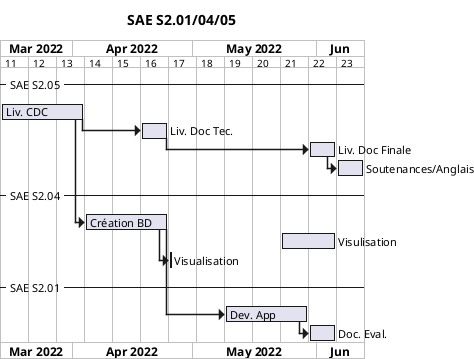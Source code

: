 @startgantt

title SAE S2.01/04/05

printscale weekly

Project starts the 14th of March 2022


-- SAE S2.05 --

[Liv. CDC] lasts 3 weeks

[Liv. Doc Tec.] starts the 18th of April 2022 
[Liv. Doc Tec.] lasts 1 week

[Liv. Doc Finale] lasts 1 week
[Liv. Doc Finale] starts the 30th of May 2022

[Soutenances/Anglais] lasts 1 week
[Soutenances/Anglais] starts the 6th of June 2022

[Liv. CDC] -> [Liv. Doc Tec.] 
[Liv. Doc Tec.] -> [Liv. Doc Finale]
[Liv. Doc Finale] -> [Soutenances/Anglais]

-- SAE S2.04 --

[Création BD] lasts 3 weeks
[Création BD] starts the 4h of April 2022

[Visulisation] starts the 23th of May 2022
[Visulisation] lasts 2 weeks

[Liv. CDC] -> [Création BD] 
[Création BD] -> [Visualisation]

-- SAE S2.01 --

[Dev. App] starts the 9th of May 2022
[Dev. App] lasts 3 weeks
[Doc. Eval.] lasts 1 week

[Création BD] -> [Dev. App]
[Dev. App] -> [Doc. Eval.] 


@endgantt


